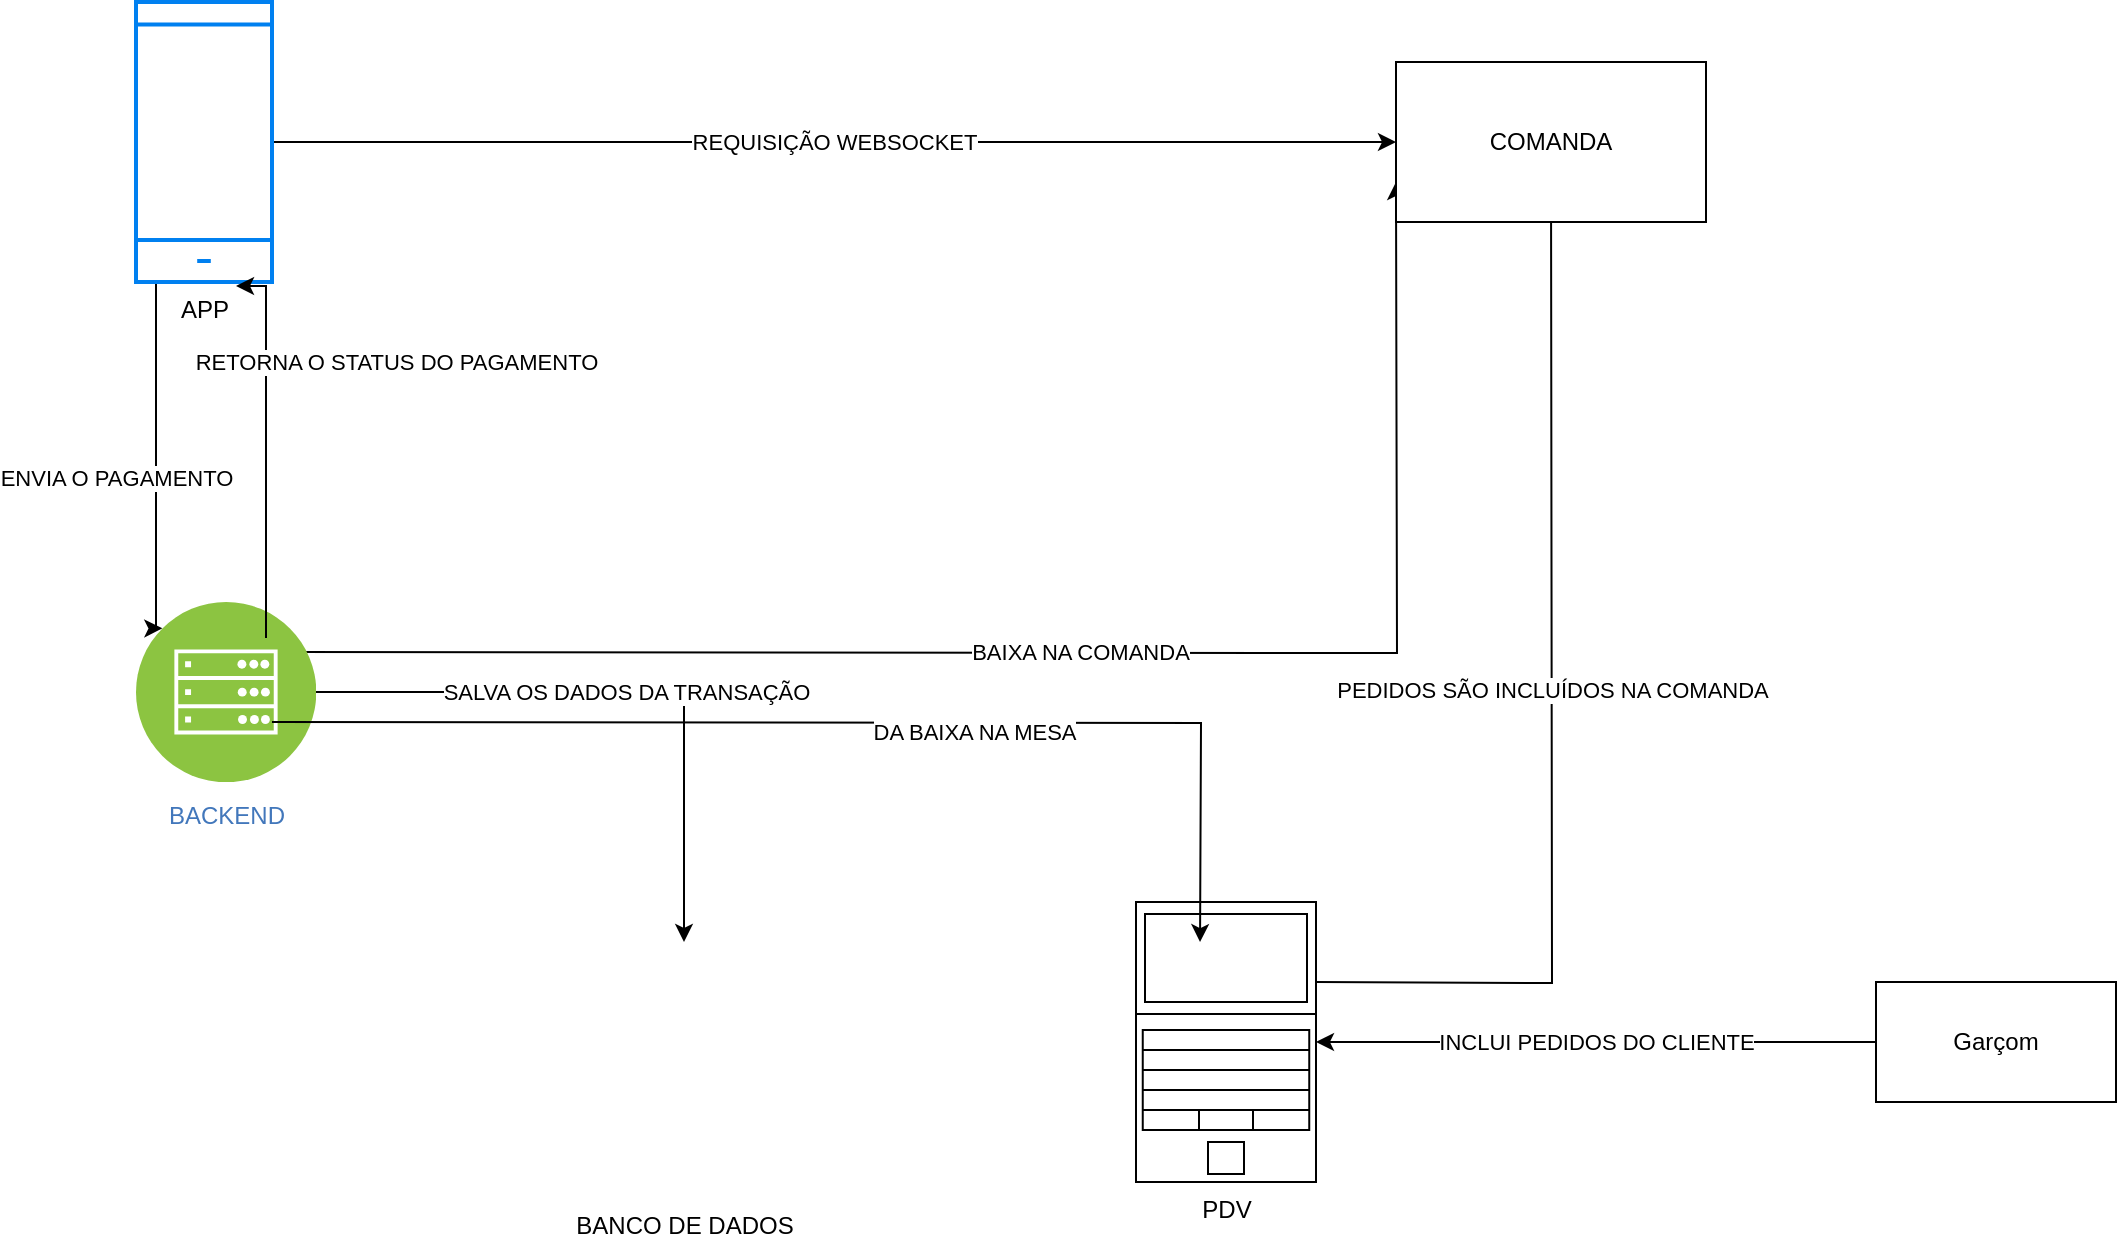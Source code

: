 <mxfile version="24.7.17">
  <diagram name="Página-1" id="a-3j7Tq_ZOjJHrxQyvU_">
    <mxGraphModel dx="1434" dy="1915" grid="1" gridSize="10" guides="1" tooltips="1" connect="1" arrows="1" fold="1" page="1" pageScale="1" pageWidth="827" pageHeight="1169" math="0" shadow="0">
      <root>
        <mxCell id="0" />
        <mxCell id="1" parent="0" />
        <mxCell id="9uag4DcJk2YVXqLdbJd7-16" value="REQUISIÇÃO WEBSOCKET" style="edgeStyle=orthogonalEdgeStyle;rounded=0;orthogonalLoop=1;jettySize=auto;html=1;entryX=0;entryY=0.5;entryDx=0;entryDy=0;" edge="1" parent="1" source="9uag4DcJk2YVXqLdbJd7-1" target="9uag4DcJk2YVXqLdbJd7-12">
          <mxGeometry relative="1" as="geometry" />
        </mxCell>
        <mxCell id="9uag4DcJk2YVXqLdbJd7-22" value="ENVIA O PAGAMENTO" style="edgeStyle=orthogonalEdgeStyle;rounded=0;orthogonalLoop=1;jettySize=auto;html=1;entryX=0;entryY=0;entryDx=0;entryDy=0;" edge="1" parent="1" source="9uag4DcJk2YVXqLdbJd7-1" target="9uag4DcJk2YVXqLdbJd7-3">
          <mxGeometry x="0.105" y="-20" relative="1" as="geometry">
            <Array as="points">
              <mxPoint x="130" y="313" />
            </Array>
            <mxPoint as="offset" />
          </mxGeometry>
        </mxCell>
        <mxCell id="9uag4DcJk2YVXqLdbJd7-1" value="APP&lt;div&gt;&lt;br&gt;&lt;/div&gt;" style="html=1;verticalLabelPosition=bottom;align=center;labelBackgroundColor=#ffffff;verticalAlign=top;strokeWidth=2;strokeColor=#0080F0;shadow=0;dashed=0;shape=mxgraph.ios7.icons.smartphone;rotation=0;" vertex="1" parent="1">
          <mxGeometry x="120" width="68" height="140" as="geometry" />
        </mxCell>
        <mxCell id="9uag4DcJk2YVXqLdbJd7-15" value="PEDIDOS SÃO INCLUÍDOS NA COMANDA" style="edgeStyle=orthogonalEdgeStyle;rounded=0;orthogonalLoop=1;jettySize=auto;html=1;entryX=0.5;entryY=1;entryDx=0;entryDy=0;" edge="1" parent="1">
          <mxGeometry relative="1" as="geometry">
            <mxPoint x="710" y="490" as="sourcePoint" />
            <mxPoint x="827.5" y="80" as="targetPoint" />
          </mxGeometry>
        </mxCell>
        <mxCell id="9uag4DcJk2YVXqLdbJd7-2" value="PDV" style="verticalLabelPosition=bottom;html=1;verticalAlign=top;align=center;shape=mxgraph.floorplan.laptop;" vertex="1" parent="1">
          <mxGeometry x="620" y="450" width="90" height="140" as="geometry" />
        </mxCell>
        <mxCell id="9uag4DcJk2YVXqLdbJd7-19" value="SALVA OS DADOS DA TRANSAÇÃO" style="edgeStyle=orthogonalEdgeStyle;rounded=0;orthogonalLoop=1;jettySize=auto;html=1;" edge="1" parent="1" source="9uag4DcJk2YVXqLdbJd7-3" target="9uag4DcJk2YVXqLdbJd7-4">
          <mxGeometry relative="1" as="geometry" />
        </mxCell>
        <mxCell id="9uag4DcJk2YVXqLdbJd7-20" value="BAIXA NA COMANDA" style="edgeStyle=orthogonalEdgeStyle;rounded=0;orthogonalLoop=1;jettySize=auto;html=1;entryX=0;entryY=1;entryDx=0;entryDy=0;" edge="1" parent="1">
          <mxGeometry relative="1" as="geometry">
            <mxPoint x="199" y="325" as="sourcePoint" />
            <mxPoint x="750" y="90" as="targetPoint" />
          </mxGeometry>
        </mxCell>
        <mxCell id="9uag4DcJk2YVXqLdbJd7-3" value="BACKEND" style="image;aspect=fixed;perimeter=ellipsePerimeter;html=1;align=center;shadow=0;dashed=0;fontColor=#4277BB;labelBackgroundColor=default;fontSize=12;spacingTop=3;image=img/lib/ibm/infrastructure/mobile_backend.svg;" vertex="1" parent="1">
          <mxGeometry x="120" y="300" width="90" height="90" as="geometry" />
        </mxCell>
        <mxCell id="9uag4DcJk2YVXqLdbJd7-4" value="BANCO DE DADOS" style="shape=image;html=1;verticalAlign=top;verticalLabelPosition=bottom;labelBackgroundColor=#ffffff;imageAspect=0;aspect=fixed;image=https://cdn2.iconfinder.com/data/icons/whcompare-isometric-web-hosting-servers/50/database-128.png" vertex="1" parent="1">
          <mxGeometry x="330" y="470" width="128" height="128" as="geometry" />
        </mxCell>
        <mxCell id="9uag4DcJk2YVXqLdbJd7-9" value="Garçom" style="whiteSpace=wrap;html=1;" vertex="1" parent="1">
          <mxGeometry x="990" y="490" width="120" height="60" as="geometry" />
        </mxCell>
        <mxCell id="9uag4DcJk2YVXqLdbJd7-12" value="COMANDA" style="rounded=0;whiteSpace=wrap;html=1;" vertex="1" parent="1">
          <mxGeometry x="750" y="30" width="155" height="80" as="geometry" />
        </mxCell>
        <mxCell id="9uag4DcJk2YVXqLdbJd7-14" value="INCLUI PEDIDOS DO CLIENTE" style="edgeStyle=orthogonalEdgeStyle;rounded=0;orthogonalLoop=1;jettySize=auto;html=1;entryX=1;entryY=0.5;entryDx=0;entryDy=0;entryPerimeter=0;" edge="1" parent="1" source="9uag4DcJk2YVXqLdbJd7-9" target="9uag4DcJk2YVXqLdbJd7-2">
          <mxGeometry relative="1" as="geometry" />
        </mxCell>
        <mxCell id="9uag4DcJk2YVXqLdbJd7-21" value="RETORNA O STATUS DO PAGAMENTO" style="edgeStyle=orthogonalEdgeStyle;rounded=0;orthogonalLoop=1;jettySize=auto;html=1;entryX=0.809;entryY=1.014;entryDx=0;entryDy=0;entryPerimeter=0;" edge="1" parent="1">
          <mxGeometry x="0.445" y="-65" relative="1" as="geometry">
            <mxPoint x="185" y="318" as="sourcePoint" />
            <mxPoint x="170.012" y="141.96" as="targetPoint" />
            <Array as="points">
              <mxPoint x="185" y="142" />
            </Array>
            <mxPoint as="offset" />
          </mxGeometry>
        </mxCell>
        <mxCell id="9uag4DcJk2YVXqLdbJd7-24" value="DA BAIXA NA MESA" style="edgeStyle=orthogonalEdgeStyle;rounded=0;orthogonalLoop=1;jettySize=auto;html=1;entryX=0.478;entryY=0.036;entryDx=0;entryDy=0;entryPerimeter=0;" edge="1" parent="1">
          <mxGeometry x="0.223" y="-5" relative="1" as="geometry">
            <mxPoint x="188" y="360" as="sourcePoint" />
            <mxPoint x="652.02" y="470.04" as="targetPoint" />
            <mxPoint as="offset" />
          </mxGeometry>
        </mxCell>
      </root>
    </mxGraphModel>
  </diagram>
</mxfile>
